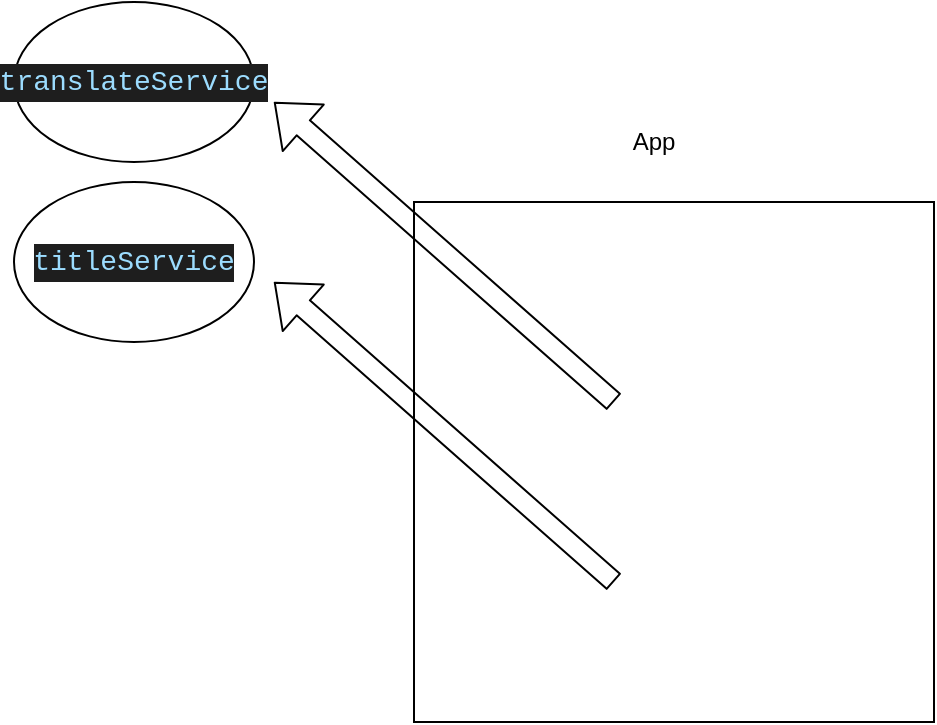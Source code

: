 <mxfile version="12.5.1" type="github">
  <diagram id="FzvHW2se9k19n8oNCImI" name="Page-1">
    <mxGraphModel dx="1358" dy="753" grid="1" gridSize="10" guides="1" tooltips="1" connect="1" arrows="1" fold="1" page="1" pageScale="1" pageWidth="827" pageHeight="1169" math="0" shadow="0">
      <root>
        <mxCell id="0"/>
        <mxCell id="1" parent="0"/>
        <mxCell id="o_T73ZHFcsNydRM6HwRr-1" value="" style="whiteSpace=wrap;html=1;aspect=fixed;" vertex="1" parent="1">
          <mxGeometry x="260" y="120" width="260" height="260" as="geometry"/>
        </mxCell>
        <mxCell id="o_T73ZHFcsNydRM6HwRr-2" value="App" style="text;html=1;strokeColor=none;fillColor=none;align=center;verticalAlign=middle;whiteSpace=wrap;rounded=0;" vertex="1" parent="1">
          <mxGeometry x="360" y="80" width="40" height="20" as="geometry"/>
        </mxCell>
        <mxCell id="o_T73ZHFcsNydRM6HwRr-3" value="" style="shape=flexArrow;endArrow=classic;html=1;" edge="1" parent="1">
          <mxGeometry width="50" height="50" relative="1" as="geometry">
            <mxPoint x="360" y="220" as="sourcePoint"/>
            <mxPoint x="190" y="70" as="targetPoint"/>
          </mxGeometry>
        </mxCell>
        <mxCell id="o_T73ZHFcsNydRM6HwRr-4" value="&lt;div style=&quot;color: rgb(212 , 212 , 212) ; background-color: rgb(30 , 30 , 30) ; font-family: &amp;#34;consolas&amp;#34; , &amp;#34;courier new&amp;#34; , monospace ; font-size: 14px ; line-height: 19px ; white-space: pre&quot;&gt;&lt;span style=&quot;color: #9cdcfe&quot;&gt;translateService&lt;/span&gt;&lt;/div&gt;" style="ellipse;whiteSpace=wrap;html=1;" vertex="1" parent="1">
          <mxGeometry x="60" y="20" width="120" height="80" as="geometry"/>
        </mxCell>
        <mxCell id="o_T73ZHFcsNydRM6HwRr-6" value="&lt;div style=&quot;color: rgb(212 , 212 , 212) ; background-color: rgb(30 , 30 , 30) ; font-family: &amp;#34;consolas&amp;#34; , &amp;#34;courier new&amp;#34; , monospace ; font-size: 14px ; line-height: 19px ; white-space: pre&quot;&gt;&lt;span style=&quot;color: #9cdcfe&quot;&gt;titleService&lt;/span&gt;&lt;/div&gt;" style="ellipse;whiteSpace=wrap;html=1;" vertex="1" parent="1">
          <mxGeometry x="60" y="110" width="120" height="80" as="geometry"/>
        </mxCell>
        <mxCell id="o_T73ZHFcsNydRM6HwRr-7" value="" style="shape=flexArrow;endArrow=classic;html=1;" edge="1" parent="1">
          <mxGeometry width="50" height="50" relative="1" as="geometry">
            <mxPoint x="360" y="310" as="sourcePoint"/>
            <mxPoint x="190" y="160" as="targetPoint"/>
          </mxGeometry>
        </mxCell>
      </root>
    </mxGraphModel>
  </diagram>
</mxfile>
